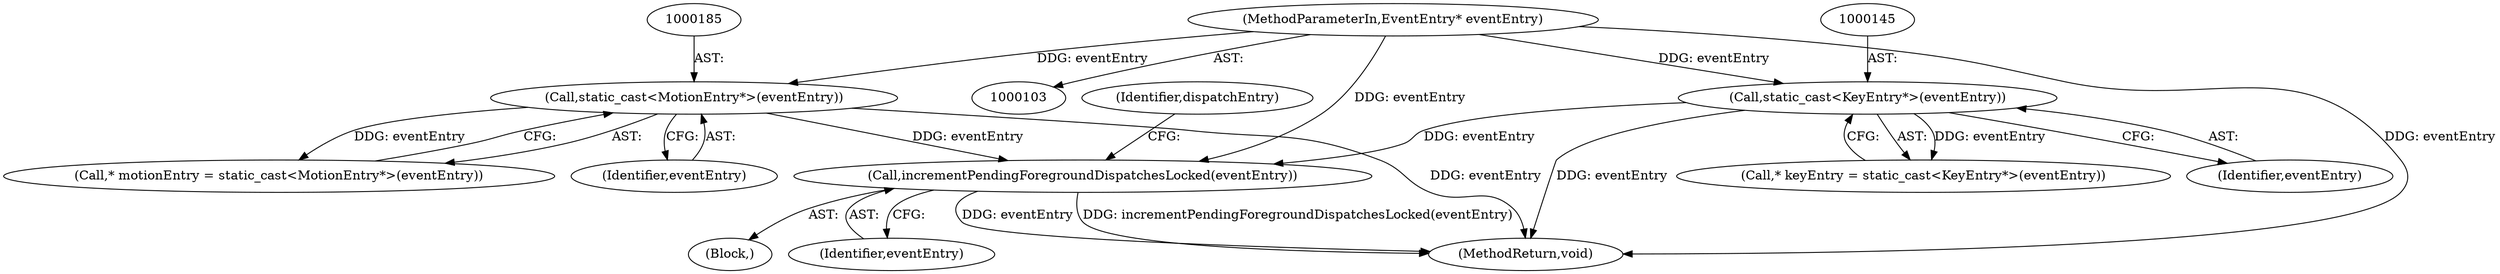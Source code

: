 digraph "0_Android_03a53d1c7765eeb3af0bc34c3dff02ada1953fbf@pointer" {
"1000329" [label="(Call,incrementPendingForegroundDispatchesLocked(eventEntry))"];
"1000184" [label="(Call,static_cast<MotionEntry*>(eventEntry))"];
"1000105" [label="(MethodParameterIn,EventEntry* eventEntry)"];
"1000144" [label="(Call,static_cast<KeyEntry*>(eventEntry))"];
"1000142" [label="(Call,* keyEntry = static_cast<KeyEntry*>(eventEntry))"];
"1000146" [label="(Identifier,eventEntry)"];
"1000330" [label="(Identifier,eventEntry)"];
"1000328" [label="(Block,)"];
"1000332" [label="(Identifier,dispatchEntry)"];
"1000105" [label="(MethodParameterIn,EventEntry* eventEntry)"];
"1000335" [label="(MethodReturn,void)"];
"1000329" [label="(Call,incrementPendingForegroundDispatchesLocked(eventEntry))"];
"1000184" [label="(Call,static_cast<MotionEntry*>(eventEntry))"];
"1000144" [label="(Call,static_cast<KeyEntry*>(eventEntry))"];
"1000182" [label="(Call,* motionEntry = static_cast<MotionEntry*>(eventEntry))"];
"1000186" [label="(Identifier,eventEntry)"];
"1000329" -> "1000328"  [label="AST: "];
"1000329" -> "1000330"  [label="CFG: "];
"1000330" -> "1000329"  [label="AST: "];
"1000332" -> "1000329"  [label="CFG: "];
"1000329" -> "1000335"  [label="DDG: incrementPendingForegroundDispatchesLocked(eventEntry)"];
"1000329" -> "1000335"  [label="DDG: eventEntry"];
"1000184" -> "1000329"  [label="DDG: eventEntry"];
"1000144" -> "1000329"  [label="DDG: eventEntry"];
"1000105" -> "1000329"  [label="DDG: eventEntry"];
"1000184" -> "1000182"  [label="AST: "];
"1000184" -> "1000186"  [label="CFG: "];
"1000185" -> "1000184"  [label="AST: "];
"1000186" -> "1000184"  [label="AST: "];
"1000182" -> "1000184"  [label="CFG: "];
"1000184" -> "1000335"  [label="DDG: eventEntry"];
"1000184" -> "1000182"  [label="DDG: eventEntry"];
"1000105" -> "1000184"  [label="DDG: eventEntry"];
"1000105" -> "1000103"  [label="AST: "];
"1000105" -> "1000335"  [label="DDG: eventEntry"];
"1000105" -> "1000144"  [label="DDG: eventEntry"];
"1000144" -> "1000142"  [label="AST: "];
"1000144" -> "1000146"  [label="CFG: "];
"1000145" -> "1000144"  [label="AST: "];
"1000146" -> "1000144"  [label="AST: "];
"1000142" -> "1000144"  [label="CFG: "];
"1000144" -> "1000335"  [label="DDG: eventEntry"];
"1000144" -> "1000142"  [label="DDG: eventEntry"];
}
